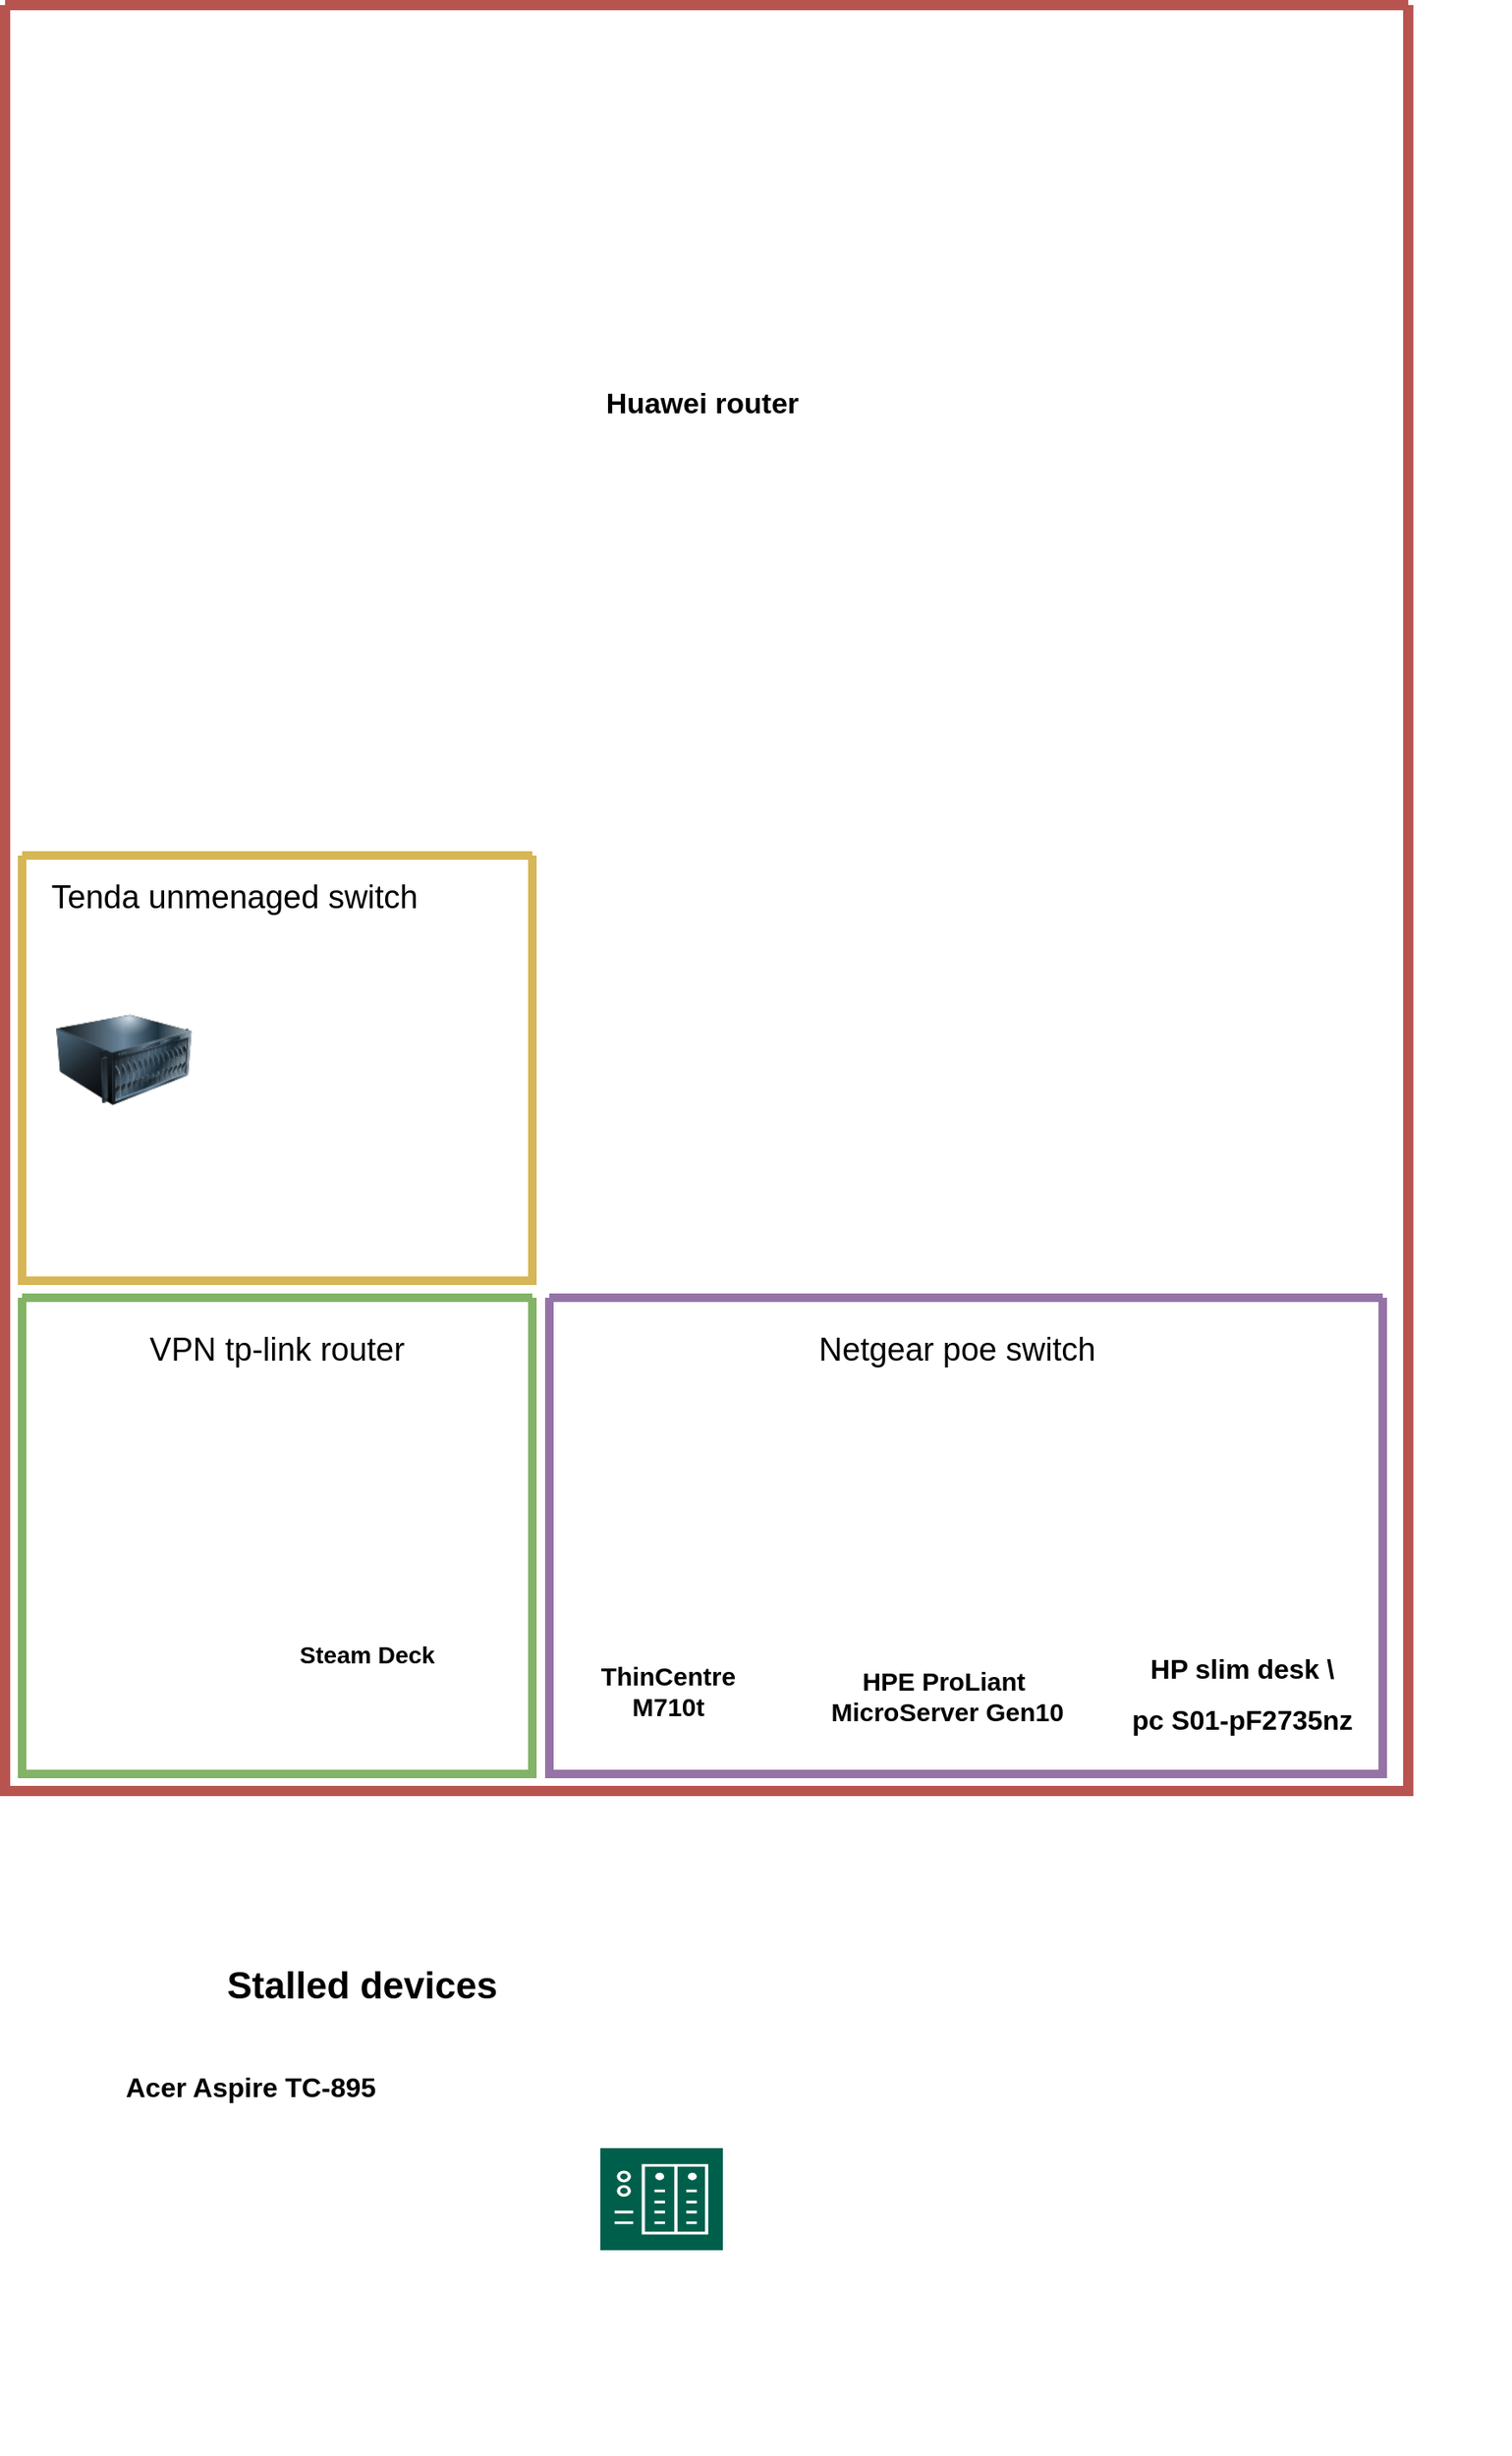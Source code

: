 <mxfile version="28.0.3">
  <diagram name="Page-1" id="tdtSQiz9N2bmCiRRPNKY">
    <mxGraphModel dx="1426" dy="785" grid="1" gridSize="10" guides="1" tooltips="1" connect="1" arrows="1" fold="1" page="1" pageScale="1" pageWidth="850" pageHeight="1100" math="0" shadow="0">
      <root>
        <mxCell id="0" />
        <mxCell id="1" parent="0" />
        <mxCell id="YmoQYICdlKGwqe9Cftw6-15" value="Stalled devices" style="text;html=1;align=center;verticalAlign=middle;whiteSpace=wrap;rounded=0;fontStyle=1;fontSize=22;" vertex="1" parent="1">
          <mxGeometry x="70" y="1160" width="300" height="30" as="geometry" />
        </mxCell>
        <mxCell id="YmoQYICdlKGwqe9Cftw6-17" value="" style="group" vertex="1" connectable="0" parent="1">
          <mxGeometry x="9.42" y="1220" width="290.58" height="230" as="geometry" />
        </mxCell>
        <mxCell id="YmoQYICdlKGwqe9Cftw6-14" value="" style="shape=image;imageAspect=0;aspect=fixed;verticalLabelPosition=bottom;verticalAlign=top;image=https://external-content.duckduckgo.com/iu/?u=https%3A%2F%2Ftse3.mm.bing.net%2Fth%2Fid%2FOIP.972Hudfa1S8zUFprCNJLLgHaLf%3Fpid%3DApi&amp;f=1&amp;ipt=a63cfb55af4c2c1267c348eae146b6667bc359b65f4fde6559f0170e7a8e024c&amp;ipo=images;" vertex="1" parent="YmoQYICdlKGwqe9Cftw6-17">
          <mxGeometry x="84.906" y="38.333" width="118.289" height="183.608" as="geometry" />
        </mxCell>
        <mxCell id="YmoQYICdlKGwqe9Cftw6-16" value="&lt;h1&gt;Acer Aspire TC-895&lt;/h1&gt;&lt;br&gt;&#x9;&lt;style type=&quot;text/css&quot;&gt;.row &gt; * { display: flex; }.header1 {padding: 23px 0px 1px 0px; font-size: 28px; line-height: 32px; letter-spacing: -0.36px; font-weight: 600;}.header2 {padding: 15px 0px 1px 0px; font-size: 22px; line-height: 28px; letter-spacing: -0.16px; font-weight: 600;}.header3 {padding: 15px 0px 1px 0px; font-size: 17px; line-height: 24px; font-weight: 600;}.quote {padding: 7px 0px 7px 0px; font-size: 18px; line-height: 26px; font-style: italic;}.paragraph {font-size: 15px; line-height: 24px; letter-spacing: -0.08px; font-weight: 400; word-wrap: break-word;}.callout-image { width: 20px; height: 20px; font-size: 16px; line-height: 20px; margin-right: 6px; display: inline-block; }.callout-image img { width: 100%; object-fit: cover; }a { cursor: pointer; }kbd {display: inline; font-family: &#39;Mono&#39;; line-height: 1.71; background: rgba(247,245,240,0.5); padding: 0px 4px; border-radius: 2px;}ul { margin: 0px; }&lt;/style&gt;" style="text;html=1;align=center;verticalAlign=middle;whiteSpace=wrap;rounded=0;fontSize=8;" vertex="1" parent="YmoQYICdlKGwqe9Cftw6-17">
          <mxGeometry width="290.58" height="38.333" as="geometry" />
        </mxCell>
        <mxCell id="YmoQYICdlKGwqe9Cftw6-39" value="" style="swimlane;startSize=0;fillColor=#d5e8d4;strokeColor=#82b366;strokeWidth=5;rounded=1;shadow=0;glass=0;swimlaneLine=1;" vertex="1" parent="1">
          <mxGeometry x="20" y="770" width="300" height="280" as="geometry" />
        </mxCell>
        <mxCell id="SANiuj6yqniQUxRsf-3r-14" value="" style="shape=image;imageAspect=0;aspect=fixed;verticalLabelPosition=bottom;verticalAlign=top;image=https://external-content.duckduckgo.com/iu/?u=https%3A%2F%2Ftse1.mm.bing.net%2Fth%2Fid%2FOIP.sKAPomP3P8jvQpxJPNl42AHaHa%3Fr%3D0%26pid%3DApi&amp;f=1&amp;ipt=b268c9b61fee0ddb63527ff0731fd5b6502a84110a4c2555032486df914da241&amp;ipo=images;" parent="YmoQYICdlKGwqe9Cftw6-39" vertex="1">
          <mxGeometry x="20" y="125" width="90" height="90" as="geometry" />
        </mxCell>
        <mxCell id="YmoQYICdlKGwqe9Cftw6-29" value="" style="group" vertex="1" connectable="0" parent="YmoQYICdlKGwqe9Cftw6-39">
          <mxGeometry x="130" y="115" width="146.87" height="110" as="geometry" />
        </mxCell>
        <mxCell id="YmoQYICdlKGwqe9Cftw6-26" value="" style="shape=image;imageAspect=0;aspect=fixed;verticalLabelPosition=bottom;verticalAlign=top;image=https://external-content.duckduckgo.com/iu/?u=https%3A%2F%2Ftse3.mm.bing.net%2Fth%2Fid%2FOIP.yiVEij4BTsRXYVRQ6-MTIQHaFj%3Fpid%3DApi&amp;f=1&amp;ipt=d5e6393a50b69e2ac2228c858b86e2edc27db685c03da301d705c46295f9e7a6&amp;ipo=images;" vertex="1" parent="YmoQYICdlKGwqe9Cftw6-29">
          <mxGeometry width="146.87" height="110" as="geometry" />
        </mxCell>
        <mxCell id="YmoQYICdlKGwqe9Cftw6-28" value="Steam Deck" style="text;html=1;align=center;verticalAlign=middle;whiteSpace=wrap;rounded=0;fontStyle=1;fontSize=14;" vertex="1" parent="YmoQYICdlKGwqe9Cftw6-29">
          <mxGeometry x="28.43" y="80" width="90" height="30" as="geometry" />
        </mxCell>
        <mxCell id="YmoQYICdlKGwqe9Cftw6-34" value="" style="group" vertex="1" connectable="0" parent="YmoQYICdlKGwqe9Cftw6-39">
          <mxGeometry x="50" y="10" width="200" height="105" as="geometry" />
        </mxCell>
        <mxCell id="SANiuj6yqniQUxRsf-3r-4" value="" style="shape=image;imageAspect=0;aspect=fixed;verticalLabelPosition=bottom;verticalAlign=top;image=https://external-content.duckduckgo.com/iu/?u=https%3A%2F%2Ftse2.mm.bing.net%2Fth%2Fid%2FOIP.YU7gJHhP_OrFxeKvRq0GzAHaHa%3Fpid%3DApi&amp;f=1&amp;ipt=c13e4b56da9de06e41e7bbe6214fc084d430b41b3175259e573976b5661f6fb1&amp;ipo=images;labelBackgroundColor=none;direction=east;" parent="YmoQYICdlKGwqe9Cftw6-34" vertex="1">
          <mxGeometry x="37.5" width="105" height="105" as="geometry" />
        </mxCell>
        <mxCell id="YmoQYICdlKGwqe9Cftw6-5" value="VPN tp-link router" style="text;strokeColor=none;align=center;fillColor=none;html=1;verticalAlign=middle;whiteSpace=wrap;rounded=0;fontSize=19;container=1;" vertex="1" parent="YmoQYICdlKGwqe9Cftw6-34">
          <mxGeometry width="200" height="42.86" as="geometry" />
        </mxCell>
        <mxCell id="YmoQYICdlKGwqe9Cftw6-41" value="" style="swimlane;startSize=0;strokeWidth=5;fillColor=#e1d5e7;strokeColor=#9673a6;rounded=1;arcSize=0;" vertex="1" parent="1">
          <mxGeometry x="330" y="770" width="490" height="280" as="geometry" />
        </mxCell>
        <mxCell id="YmoQYICdlKGwqe9Cftw6-24" value="" style="group" vertex="1" connectable="0" parent="YmoQYICdlKGwqe9Cftw6-41">
          <mxGeometry x="165.7" y="100" width="186.05" height="130" as="geometry" />
        </mxCell>
        <mxCell id="YmoQYICdlKGwqe9Cftw6-23" value="" style="shape=image;imageAspect=0;aspect=fixed;verticalLabelPosition=bottom;verticalAlign=top;image=https://external-content.duckduckgo.com/iu/?u=https%3A%2F%2Ftse1.mm.bing.net%2Fth%2Fid%2FOIP.Q2ezJX-7FdLA2qLgKwFPFgHaHa%3Fpid%3DApi&amp;f=1&amp;ipt=7d3dce788883adc4d7860b30f63d504e4b527d6e95b1ec4eba679e3c14b04a71&amp;ipo=images;" vertex="1" parent="YmoQYICdlKGwqe9Cftw6-24">
          <mxGeometry x="21.193" y="17.727" width="89.719" height="89.719" as="geometry" />
        </mxCell>
        <mxCell id="YmoQYICdlKGwqe9Cftw6-22" value="&lt;div&gt;HPE ProLiant&lt;/div&gt;&lt;div&gt;&amp;nbsp;MicroServer Gen10&lt;/div&gt;" style="text;whiteSpace=wrap;html=1;align=center;fontSize=15;fontStyle=1" vertex="1" parent="YmoQYICdlKGwqe9Cftw6-24">
          <mxGeometry x="-53.95" y="110" width="240" height="20" as="geometry" />
        </mxCell>
        <mxCell id="YmoQYICdlKGwqe9Cftw6-21" value="" style="group" vertex="1" connectable="0" parent="YmoQYICdlKGwqe9Cftw6-41">
          <mxGeometry x="20" y="100" width="100" height="140" as="geometry" />
        </mxCell>
        <mxCell id="YmoQYICdlKGwqe9Cftw6-9" value="" style="shape=image;imageAspect=0;aspect=fixed;verticalLabelPosition=bottom;verticalAlign=top;image=https://external-content.duckduckgo.com/iu/?u=https%3A%2F%2Ftse1.mm.bing.net%2Fth%2Fid%2FOIP.cZv_VM4N72u84ABHQCT_tgHaI4%3Fpid%3DApi&amp;f=1&amp;ipt=99a303cd57d8a775e59be7a505cf5f22814dc85551564de0aa512975e85ad70d&amp;ipo=images;" vertex="1" parent="YmoQYICdlKGwqe9Cftw6-21">
          <mxGeometry x="8.269" width="83.462" height="100" as="geometry" />
        </mxCell>
        <mxCell id="YmoQYICdlKGwqe9Cftw6-20" value="ThinCentre M710t" style="text;whiteSpace=wrap;html=1;align=center;fontSize=15;fontStyle=1" vertex="1" parent="YmoQYICdlKGwqe9Cftw6-21">
          <mxGeometry y="107.059" width="100" height="32.941" as="geometry" />
        </mxCell>
        <mxCell id="YmoQYICdlKGwqe9Cftw6-40" value="" style="group" vertex="1" connectable="0" parent="YmoQYICdlKGwqe9Cftw6-41">
          <mxGeometry x="250" y="120" width="315" height="130" as="geometry" />
        </mxCell>
        <mxCell id="YmoQYICdlKGwqe9Cftw6-11" value="" style="shape=image;imageAspect=0;aspect=fixed;verticalLabelPosition=bottom;verticalAlign=top;image=https://external-content.duckduckgo.com/iu/?u=https%3A%2F%2Ftse1.mm.bing.net%2Fth%2Fid%2FOIP.UqG-bodAKy1G4w3FkKTp3QHaHa%3Fpid%3DApi&amp;f=1&amp;ipt=7ed4e6f4efec6fe02c0ecf8bf33ec4e66d23087a027374336b46e7fda8e138cd&amp;ipo=images;" vertex="1" parent="YmoQYICdlKGwqe9Cftw6-40">
          <mxGeometry x="102.162" width="86.625" height="86.625" as="geometry" />
        </mxCell>
        <mxCell id="YmoQYICdlKGwqe9Cftw6-18" value="&lt;h1&gt;HP slim desk \&lt;/h1&gt;&lt;h1&gt;pc S01-pF2735nz&lt;/h1&gt;&lt;br&gt;&#x9;&lt;style type=&quot;text/css&quot;&gt;.row &gt; * { display: flex; }.header1 {padding: 23px 0px 1px 0px; font-size: 28px; line-height: 32px; letter-spacing: -0.36px; font-weight: 600;}.header2 {padding: 15px 0px 1px 0px; font-size: 22px; line-height: 28px; letter-spacing: -0.16px; font-weight: 600;}.header3 {padding: 15px 0px 1px 0px; font-size: 17px; line-height: 24px; font-weight: 600;}.quote {padding: 7px 0px 7px 0px; font-size: 18px; line-height: 26px; font-style: italic;}.paragraph {font-size: 15px; line-height: 24px; letter-spacing: -0.08px; font-weight: 400; word-wrap: break-word;}.callout-image { width: 20px; height: 20px; font-size: 16px; line-height: 20px; margin-right: 6px; display: inline-block; }.callout-image img { width: 100%; object-fit: cover; }a { cursor: pointer; }kbd {display: inline; font-family: &#39;Mono&#39;; line-height: 1.71; background: rgba(247,245,240,0.5); padding: 0px 4px; border-radius: 2px;}ul { margin: 0px; }&lt;/style&gt;" style="text;html=1;align=center;verticalAlign=middle;whiteSpace=wrap;rounded=0;fontSize=8;" vertex="1" parent="YmoQYICdlKGwqe9Cftw6-40">
          <mxGeometry y="105.625" width="315.0" height="24.375" as="geometry" />
        </mxCell>
        <mxCell id="YmoQYICdlKGwqe9Cftw6-46" value="" style="swimlane;startSize=0;fillColor=#fff2cc;strokeColor=#d6b656;strokeWidth=5;" vertex="1" parent="1">
          <mxGeometry x="20" y="510" width="300" height="250" as="geometry" />
        </mxCell>
        <mxCell id="YmoQYICdlKGwqe9Cftw6-7" value="" style="group" vertex="1" connectable="0" parent="YmoQYICdlKGwqe9Cftw6-46">
          <mxGeometry x="5" y="10" width="240" height="80" as="geometry" />
        </mxCell>
        <mxCell id="SANiuj6yqniQUxRsf-3r-6" value="" style="shape=image;imageAspect=0;aspect=fixed;verticalLabelPosition=bottom;verticalAlign=top;image=https://external-content.duckduckgo.com/iu/?u=https%3A%2F%2Ftse1.mm.bing.net%2Fth%2Fid%2FOIP.jUaNR3iD0v-mI4DtV0v4RQHaHa%3Fpid%3DApi&amp;f=1&amp;ipt=a12e3e316f02f4c55fd028c770e2fe8ba21ef6f72f49891197df2e16e0440e22&amp;ipo=images;labelBackgroundColor=none;" parent="YmoQYICdlKGwqe9Cftw6-7" vertex="1">
          <mxGeometry x="83.078" y="6.154" width="73.846" height="73.846" as="geometry" />
        </mxCell>
        <mxCell id="YmoQYICdlKGwqe9Cftw6-6" value="Tenda unmenaged switch" style="text;strokeColor=none;align=center;fillColor=none;html=1;verticalAlign=middle;whiteSpace=wrap;rounded=0;fontSize=19;container=1;" vertex="1" parent="YmoQYICdlKGwqe9Cftw6-7">
          <mxGeometry width="240" height="30.77" as="geometry" />
        </mxCell>
        <mxCell id="YmoQYICdlKGwqe9Cftw6-47" value="" style="swimlane;startSize=0;fillColor=#f8cecc;strokeColor=#b85450;strokeWidth=6;" vertex="1" parent="1">
          <mxGeometry x="10" y="10" width="825" height="1050" as="geometry" />
        </mxCell>
        <mxCell id="SANiuj6yqniQUxRsf-3r-3" value="" style="shape=image;imageAspect=0;aspect=fixed;verticalLabelPosition=bottom;verticalAlign=top;image=https://external-content.duckduckgo.com/iu/?u=https%3A%2F%2Ftse2.mm.bing.net%2Fth%2Fid%2FOIP.aAzhANtOcHnUEbeTVPV9igHaHa%3Fpid%3DApi&amp;f=1&amp;ipt=b93f05d807bcc99165c8a8ffd4101c8c5c0ffe0c04510ae621e8b513f49023a3&amp;ipo=images;labelBackgroundColor=none;" parent="YmoQYICdlKGwqe9Cftw6-47" vertex="1">
          <mxGeometry x="344.58" y="10" width="130" height="130" as="geometry" />
        </mxCell>
        <mxCell id="SANiuj6yqniQUxRsf-3r-1" value="" style="shape=image;imageAspect=0;aspect=fixed;verticalLabelPosition=bottom;verticalAlign=top;image=https://external-content.duckduckgo.com/iu/?u=https%3A%2F%2Ftse1.mm.bing.net%2Fth%2Fid%2FOIP.aPFjR6At8o8omfT5TrDCRAHaFI%3Fr%3D0%26pid%3DApi&amp;f=1&amp;ipt=715fd270fb99907a689ba58693e35bdf04d1168896041682076348a443fb44d2&amp;ipo=images;labelBackgroundColor=none;" parent="YmoQYICdlKGwqe9Cftw6-47" vertex="1">
          <mxGeometry x="359.0" y="150" width="101.16" height="70" as="geometry" />
        </mxCell>
        <mxCell id="YmoQYICdlKGwqe9Cftw6-48" value="Huawei router" style="text;html=1;align=center;verticalAlign=middle;whiteSpace=wrap;rounded=0;strokeWidth=1;fontSize=17;fontStyle=1" vertex="1" parent="YmoQYICdlKGwqe9Cftw6-47">
          <mxGeometry x="345" y="220" width="130" height="30" as="geometry" />
        </mxCell>
        <mxCell id="YmoQYICdlKGwqe9Cftw6-49" value="" style="image;html=1;image=img/lib/clip_art/computers/Server_128x128.png" vertex="1" parent="YmoQYICdlKGwqe9Cftw6-47">
          <mxGeometry x="30" y="580" width="80" height="80" as="geometry" />
        </mxCell>
        <mxCell id="YmoQYICdlKGwqe9Cftw6-2" value="" style="group" vertex="1" connectable="0" parent="YmoQYICdlKGwqe9Cftw6-47">
          <mxGeometry x="475" y="770" width="175" height="100" as="geometry" />
        </mxCell>
        <mxCell id="SANiuj6yqniQUxRsf-3r-5" value="" style="shape=image;imageAspect=0;aspect=fixed;verticalLabelPosition=bottom;verticalAlign=top;image=https://external-content.duckduckgo.com/iu/?u=https%3A%2F%2Ftse2.mm.bing.net%2Fth%2Fid%2FOIP.Ioolz_ilOq-k6RdHg9is3wHaHa%3Fpid%3DApi&amp;f=1&amp;ipt=feccfbfd46de260a5b895e3bc9bd294f3cc3a943c24e567b64d2dd8463680dde&amp;ipo=images;labelBackgroundColor=none;container=1;" parent="YmoQYICdlKGwqe9Cftw6-2" vertex="1">
          <mxGeometry x="36.458" y="20" width="80" height="80" as="geometry" />
        </mxCell>
        <mxCell id="SANiuj6yqniQUxRsf-3r-12" value="&lt;font style=&quot;font-size: 19px;&quot;&gt;Netgear poe switch&amp;nbsp;&lt;/font&gt;" style="text;strokeColor=none;align=center;fillColor=none;html=1;verticalAlign=middle;whiteSpace=wrap;rounded=0;fontSize=25;container=1;" parent="YmoQYICdlKGwqe9Cftw6-2" vertex="1">
          <mxGeometry width="175" height="33.333" as="geometry" />
        </mxCell>
        <mxCell id="YmoQYICdlKGwqe9Cftw6-50" value="" style="sketch=0;pointerEvents=1;shadow=0;dashed=0;html=1;strokeColor=none;fillColor=#005F4B;labelPosition=center;verticalLabelPosition=bottom;verticalAlign=top;align=center;outlineConnect=0;shape=mxgraph.veeam2.nas;" vertex="1" parent="1">
          <mxGeometry x="360" y="1270" width="72" height="60" as="geometry" />
        </mxCell>
      </root>
    </mxGraphModel>
  </diagram>
</mxfile>
